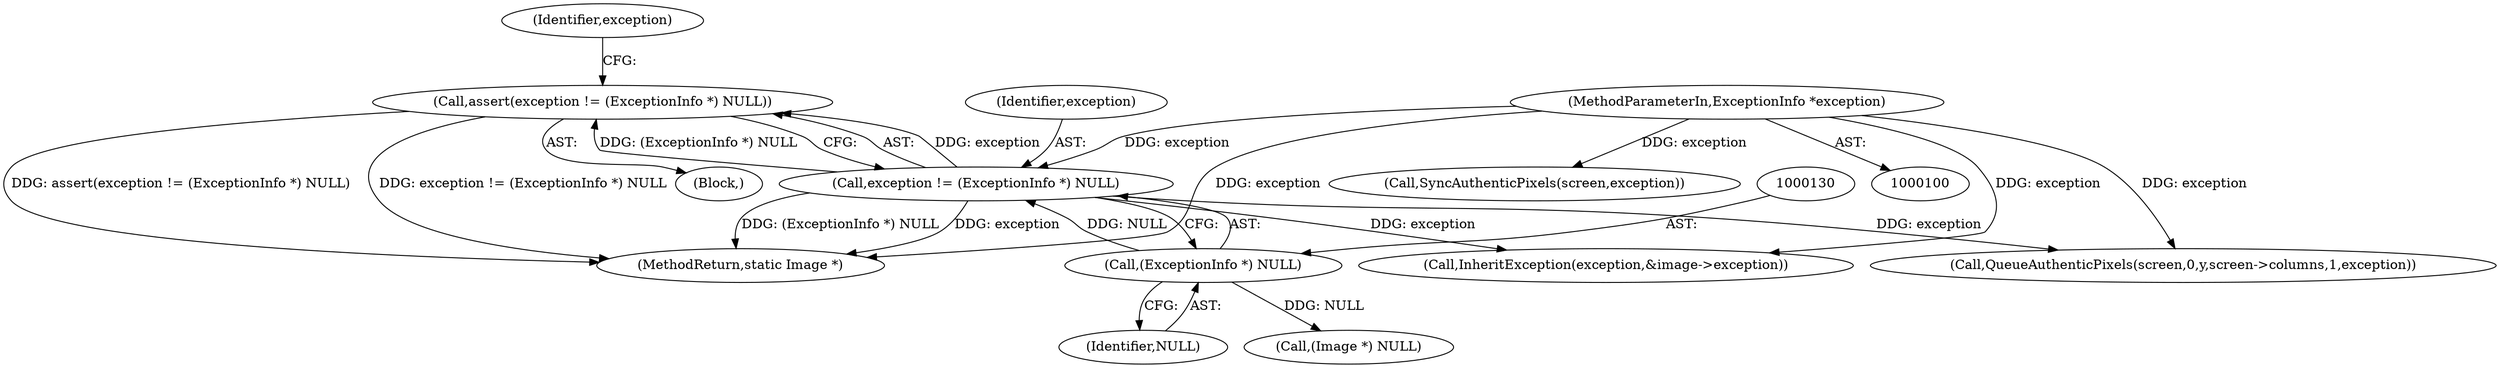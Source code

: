 digraph "0_ImageMagick_f6e9d0d9955e85bdd7540b251cd50d598dacc5e6_55@API" {
"1000126" [label="(Call,assert(exception != (ExceptionInfo *) NULL))"];
"1000127" [label="(Call,exception != (ExceptionInfo *) NULL)"];
"1000102" [label="(MethodParameterIn,ExceptionInfo *exception)"];
"1000129" [label="(Call,(ExceptionInfo *) NULL)"];
"1000103" [label="(Block,)"];
"1000135" [label="(Identifier,exception)"];
"1000506" [label="(Call,SyncAuthenticPixels(screen,exception))"];
"1000126" [label="(Call,assert(exception != (ExceptionInfo *) NULL))"];
"1000131" [label="(Identifier,NULL)"];
"1000129" [label="(Call,(ExceptionInfo *) NULL)"];
"1000259" [label="(Call,InheritException(exception,&image->exception))"];
"1000127" [label="(Call,exception != (ExceptionInfo *) NULL)"];
"1000102" [label="(MethodParameterIn,ExceptionInfo *exception)"];
"1000449" [label="(Call,QueueAuthenticPixels(screen,0,y,screen->columns,1,exception))"];
"1000140" [label="(Call,(Image *) NULL)"];
"1000519" [label="(MethodReturn,static Image *)"];
"1000128" [label="(Identifier,exception)"];
"1000126" -> "1000103"  [label="AST: "];
"1000126" -> "1000127"  [label="CFG: "];
"1000127" -> "1000126"  [label="AST: "];
"1000135" -> "1000126"  [label="CFG: "];
"1000126" -> "1000519"  [label="DDG: assert(exception != (ExceptionInfo *) NULL)"];
"1000126" -> "1000519"  [label="DDG: exception != (ExceptionInfo *) NULL"];
"1000127" -> "1000126"  [label="DDG: exception"];
"1000127" -> "1000126"  [label="DDG: (ExceptionInfo *) NULL"];
"1000127" -> "1000129"  [label="CFG: "];
"1000128" -> "1000127"  [label="AST: "];
"1000129" -> "1000127"  [label="AST: "];
"1000127" -> "1000519"  [label="DDG: (ExceptionInfo *) NULL"];
"1000127" -> "1000519"  [label="DDG: exception"];
"1000102" -> "1000127"  [label="DDG: exception"];
"1000129" -> "1000127"  [label="DDG: NULL"];
"1000127" -> "1000259"  [label="DDG: exception"];
"1000127" -> "1000449"  [label="DDG: exception"];
"1000102" -> "1000100"  [label="AST: "];
"1000102" -> "1000519"  [label="DDG: exception"];
"1000102" -> "1000259"  [label="DDG: exception"];
"1000102" -> "1000449"  [label="DDG: exception"];
"1000102" -> "1000506"  [label="DDG: exception"];
"1000129" -> "1000131"  [label="CFG: "];
"1000130" -> "1000129"  [label="AST: "];
"1000131" -> "1000129"  [label="AST: "];
"1000129" -> "1000140"  [label="DDG: NULL"];
}

